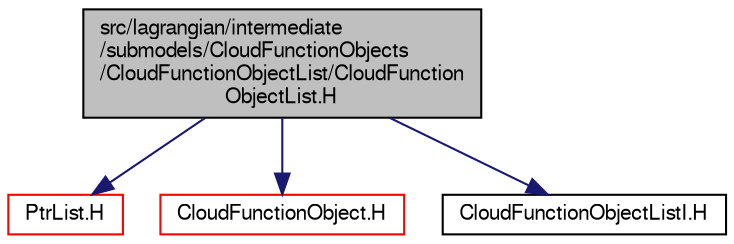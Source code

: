 digraph "src/lagrangian/intermediate/submodels/CloudFunctionObjects/CloudFunctionObjectList/CloudFunctionObjectList.H"
{
  bgcolor="transparent";
  edge [fontname="FreeSans",fontsize="10",labelfontname="FreeSans",labelfontsize="10"];
  node [fontname="FreeSans",fontsize="10",shape=record];
  Node0 [label="src/lagrangian/intermediate\l/submodels/CloudFunctionObjects\l/CloudFunctionObjectList/CloudFunction\lObjectList.H",height=0.2,width=0.4,color="black", fillcolor="grey75", style="filled", fontcolor="black"];
  Node0 -> Node1 [color="midnightblue",fontsize="10",style="solid",fontname="FreeSans"];
  Node1 [label="PtrList.H",height=0.2,width=0.4,color="red",URL="$a08717.html"];
  Node0 -> Node53 [color="midnightblue",fontsize="10",style="solid",fontname="FreeSans"];
  Node53 [label="CloudFunctionObject.H",height=0.2,width=0.4,color="red",URL="$a05540.html"];
  Node0 -> Node92 [color="midnightblue",fontsize="10",style="solid",fontname="FreeSans"];
  Node92 [label="CloudFunctionObjectListI.H",height=0.2,width=0.4,color="black",URL="$a05552.html"];
}
